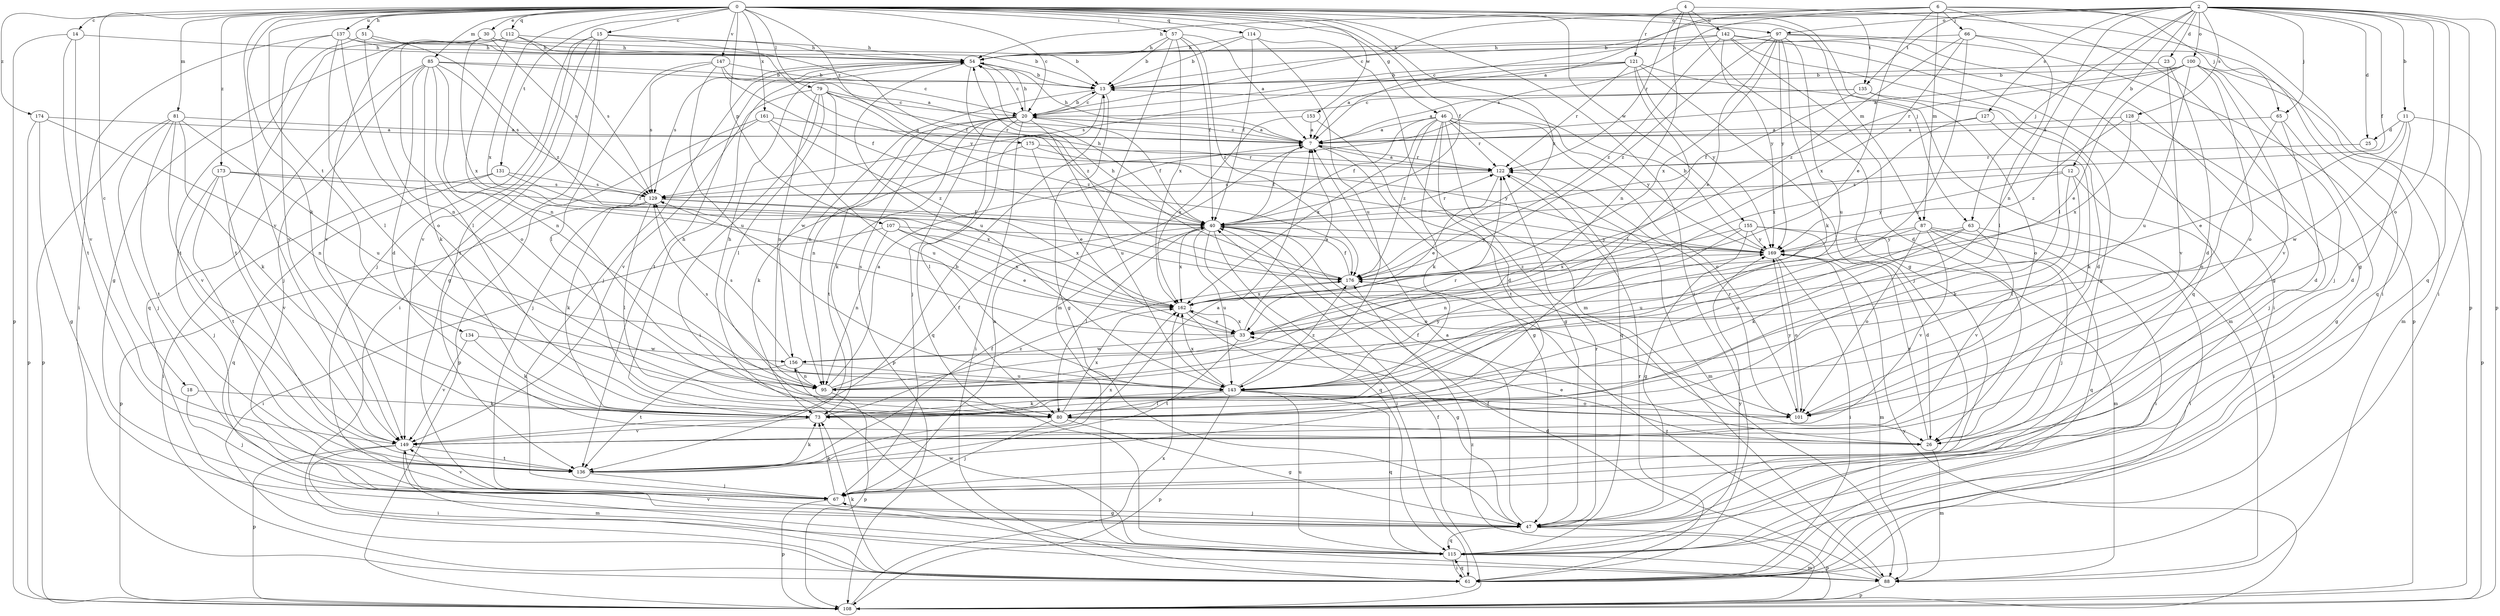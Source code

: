 strict digraph  {
0;
2;
4;
6;
7;
11;
12;
13;
14;
15;
18;
20;
23;
25;
26;
30;
33;
40;
46;
47;
51;
54;
57;
61;
63;
65;
66;
67;
73;
79;
80;
81;
85;
87;
88;
95;
97;
100;
101;
107;
108;
112;
114;
115;
121;
122;
127;
128;
129;
131;
134;
135;
136;
137;
142;
143;
147;
149;
153;
155;
156;
161;
162;
169;
173;
174;
175;
176;
0 -> 14  [label=c];
0 -> 15  [label=c];
0 -> 18  [label=c];
0 -> 20  [label=c];
0 -> 30  [label=e];
0 -> 40  [label=f];
0 -> 46  [label=g];
0 -> 51  [label=h];
0 -> 57  [label=i];
0 -> 61  [label=i];
0 -> 63  [label=j];
0 -> 73  [label=k];
0 -> 79  [label=l];
0 -> 81  [label=m];
0 -> 85  [label=m];
0 -> 87  [label=m];
0 -> 97  [label=o];
0 -> 107  [label=p];
0 -> 112  [label=q];
0 -> 114  [label=q];
0 -> 131  [label=t];
0 -> 134  [label=t];
0 -> 135  [label=t];
0 -> 137  [label=u];
0 -> 147  [label=v];
0 -> 149  [label=v];
0 -> 153  [label=w];
0 -> 155  [label=w];
0 -> 161  [label=x];
0 -> 162  [label=x];
0 -> 173  [label=z];
0 -> 174  [label=z];
0 -> 175  [label=z];
0 -> 176  [label=z];
2 -> 11  [label=b];
2 -> 12  [label=b];
2 -> 13  [label=b];
2 -> 23  [label=d];
2 -> 25  [label=d];
2 -> 40  [label=f];
2 -> 54  [label=h];
2 -> 61  [label=i];
2 -> 63  [label=j];
2 -> 65  [label=j];
2 -> 80  [label=l];
2 -> 95  [label=n];
2 -> 97  [label=o];
2 -> 100  [label=o];
2 -> 101  [label=o];
2 -> 108  [label=p];
2 -> 115  [label=q];
2 -> 127  [label=s];
2 -> 128  [label=s];
2 -> 135  [label=t];
4 -> 47  [label=g];
4 -> 61  [label=i];
4 -> 95  [label=n];
4 -> 121  [label=r];
4 -> 122  [label=r];
4 -> 142  [label=u];
6 -> 7  [label=a];
6 -> 20  [label=c];
6 -> 33  [label=e];
6 -> 47  [label=g];
6 -> 65  [label=j];
6 -> 66  [label=j];
6 -> 87  [label=m];
6 -> 108  [label=p];
6 -> 129  [label=s];
7 -> 20  [label=c];
7 -> 40  [label=f];
7 -> 47  [label=g];
7 -> 54  [label=h];
7 -> 122  [label=r];
11 -> 25  [label=d];
11 -> 26  [label=d];
11 -> 33  [label=e];
11 -> 108  [label=p];
11 -> 156  [label=w];
12 -> 61  [label=i];
12 -> 73  [label=k];
12 -> 80  [label=l];
12 -> 129  [label=s];
12 -> 169  [label=y];
13 -> 20  [label=c];
13 -> 47  [label=g];
13 -> 67  [label=j];
13 -> 95  [label=n];
14 -> 54  [label=h];
14 -> 108  [label=p];
14 -> 136  [label=t];
14 -> 149  [label=v];
15 -> 40  [label=f];
15 -> 47  [label=g];
15 -> 54  [label=h];
15 -> 61  [label=i];
15 -> 67  [label=j];
15 -> 136  [label=t];
15 -> 149  [label=v];
18 -> 67  [label=j];
18 -> 73  [label=k];
20 -> 7  [label=a];
20 -> 13  [label=b];
20 -> 40  [label=f];
20 -> 54  [label=h];
20 -> 61  [label=i];
20 -> 73  [label=k];
20 -> 80  [label=l];
20 -> 95  [label=n];
20 -> 108  [label=p];
20 -> 115  [label=q];
20 -> 136  [label=t];
20 -> 143  [label=u];
23 -> 13  [label=b];
23 -> 26  [label=d];
23 -> 149  [label=v];
25 -> 122  [label=r];
26 -> 33  [label=e];
26 -> 40  [label=f];
26 -> 88  [label=m];
26 -> 169  [label=y];
30 -> 13  [label=b];
30 -> 54  [label=h];
30 -> 129  [label=s];
30 -> 136  [label=t];
30 -> 149  [label=v];
30 -> 162  [label=x];
33 -> 7  [label=a];
33 -> 129  [label=s];
33 -> 136  [label=t];
33 -> 156  [label=w];
33 -> 162  [label=x];
40 -> 54  [label=h];
40 -> 61  [label=i];
40 -> 80  [label=l];
40 -> 101  [label=o];
40 -> 115  [label=q];
40 -> 122  [label=r];
40 -> 143  [label=u];
40 -> 162  [label=x];
40 -> 169  [label=y];
46 -> 7  [label=a];
46 -> 40  [label=f];
46 -> 47  [label=g];
46 -> 73  [label=k];
46 -> 101  [label=o];
46 -> 115  [label=q];
46 -> 122  [label=r];
46 -> 136  [label=t];
46 -> 162  [label=x];
46 -> 169  [label=y];
46 -> 176  [label=z];
47 -> 7  [label=a];
47 -> 67  [label=j];
47 -> 108  [label=p];
47 -> 115  [label=q];
47 -> 122  [label=r];
51 -> 54  [label=h];
51 -> 95  [label=n];
51 -> 136  [label=t];
51 -> 176  [label=z];
54 -> 13  [label=b];
54 -> 20  [label=c];
54 -> 67  [label=j];
54 -> 129  [label=s];
54 -> 136  [label=t];
54 -> 143  [label=u];
54 -> 176  [label=z];
57 -> 7  [label=a];
57 -> 13  [label=b];
57 -> 40  [label=f];
57 -> 54  [label=h];
57 -> 88  [label=m];
57 -> 162  [label=x];
57 -> 176  [label=z];
61 -> 73  [label=k];
61 -> 115  [label=q];
61 -> 122  [label=r];
63 -> 61  [label=i];
63 -> 73  [label=k];
63 -> 143  [label=u];
63 -> 149  [label=v];
63 -> 169  [label=y];
65 -> 7  [label=a];
65 -> 26  [label=d];
65 -> 47  [label=g];
65 -> 101  [label=o];
66 -> 54  [label=h];
66 -> 80  [label=l];
66 -> 115  [label=q];
66 -> 143  [label=u];
66 -> 162  [label=x];
66 -> 176  [label=z];
67 -> 7  [label=a];
67 -> 47  [label=g];
67 -> 73  [label=k];
67 -> 108  [label=p];
67 -> 149  [label=v];
73 -> 54  [label=h];
73 -> 149  [label=v];
73 -> 176  [label=z];
79 -> 20  [label=c];
79 -> 61  [label=i];
79 -> 80  [label=l];
79 -> 95  [label=n];
79 -> 122  [label=r];
79 -> 149  [label=v];
79 -> 156  [label=w];
79 -> 176  [label=z];
80 -> 26  [label=d];
80 -> 47  [label=g];
80 -> 54  [label=h];
80 -> 67  [label=j];
80 -> 162  [label=x];
81 -> 7  [label=a];
81 -> 67  [label=j];
81 -> 73  [label=k];
81 -> 108  [label=p];
81 -> 136  [label=t];
81 -> 143  [label=u];
81 -> 149  [label=v];
85 -> 7  [label=a];
85 -> 13  [label=b];
85 -> 26  [label=d];
85 -> 67  [label=j];
85 -> 73  [label=k];
85 -> 95  [label=n];
85 -> 101  [label=o];
85 -> 115  [label=q];
85 -> 129  [label=s];
87 -> 61  [label=i];
87 -> 67  [label=j];
87 -> 101  [label=o];
87 -> 115  [label=q];
87 -> 143  [label=u];
87 -> 149  [label=v];
87 -> 169  [label=y];
88 -> 40  [label=f];
88 -> 108  [label=p];
88 -> 176  [label=z];
95 -> 7  [label=a];
95 -> 40  [label=f];
95 -> 108  [label=p];
95 -> 122  [label=r];
97 -> 33  [label=e];
97 -> 47  [label=g];
97 -> 54  [label=h];
97 -> 73  [label=k];
97 -> 108  [label=p];
97 -> 143  [label=u];
97 -> 162  [label=x];
97 -> 169  [label=y];
97 -> 176  [label=z];
100 -> 7  [label=a];
100 -> 13  [label=b];
100 -> 33  [label=e];
100 -> 67  [label=j];
100 -> 88  [label=m];
100 -> 101  [label=o];
100 -> 122  [label=r];
100 -> 143  [label=u];
100 -> 149  [label=v];
101 -> 122  [label=r];
101 -> 169  [label=y];
107 -> 33  [label=e];
107 -> 61  [label=i];
107 -> 95  [label=n];
107 -> 162  [label=x];
107 -> 169  [label=y];
108 -> 40  [label=f];
108 -> 162  [label=x];
108 -> 169  [label=y];
108 -> 176  [label=z];
112 -> 47  [label=g];
112 -> 54  [label=h];
112 -> 80  [label=l];
112 -> 95  [label=n];
112 -> 129  [label=s];
112 -> 169  [label=y];
114 -> 13  [label=b];
114 -> 40  [label=f];
114 -> 54  [label=h];
114 -> 88  [label=m];
114 -> 143  [label=u];
115 -> 61  [label=i];
115 -> 88  [label=m];
115 -> 143  [label=u];
115 -> 149  [label=v];
115 -> 156  [label=w];
115 -> 169  [label=y];
121 -> 7  [label=a];
121 -> 13  [label=b];
121 -> 67  [label=j];
121 -> 80  [label=l];
121 -> 88  [label=m];
121 -> 122  [label=r];
121 -> 129  [label=s];
121 -> 169  [label=y];
122 -> 7  [label=a];
122 -> 33  [label=e];
122 -> 88  [label=m];
122 -> 129  [label=s];
127 -> 7  [label=a];
127 -> 73  [label=k];
127 -> 162  [label=x];
128 -> 7  [label=a];
128 -> 67  [label=j];
128 -> 162  [label=x];
128 -> 176  [label=z];
129 -> 40  [label=f];
129 -> 73  [label=k];
129 -> 80  [label=l];
129 -> 108  [label=p];
129 -> 162  [label=x];
131 -> 61  [label=i];
131 -> 115  [label=q];
131 -> 129  [label=s];
131 -> 162  [label=x];
134 -> 73  [label=k];
134 -> 149  [label=v];
134 -> 156  [label=w];
135 -> 7  [label=a];
135 -> 20  [label=c];
135 -> 26  [label=d];
135 -> 40  [label=f];
135 -> 101  [label=o];
136 -> 7  [label=a];
136 -> 40  [label=f];
136 -> 67  [label=j];
136 -> 73  [label=k];
136 -> 162  [label=x];
137 -> 13  [label=b];
137 -> 54  [label=h];
137 -> 61  [label=i];
137 -> 80  [label=l];
137 -> 101  [label=o];
137 -> 149  [label=v];
142 -> 20  [label=c];
142 -> 26  [label=d];
142 -> 47  [label=g];
142 -> 54  [label=h];
142 -> 61  [label=i];
142 -> 115  [label=q];
142 -> 169  [label=y];
142 -> 176  [label=z];
143 -> 73  [label=k];
143 -> 80  [label=l];
143 -> 101  [label=o];
143 -> 108  [label=p];
143 -> 115  [label=q];
143 -> 129  [label=s];
143 -> 162  [label=x];
143 -> 169  [label=y];
143 -> 176  [label=z];
147 -> 13  [label=b];
147 -> 20  [label=c];
147 -> 40  [label=f];
147 -> 80  [label=l];
147 -> 129  [label=s];
147 -> 143  [label=u];
149 -> 13  [label=b];
149 -> 61  [label=i];
149 -> 88  [label=m];
149 -> 108  [label=p];
149 -> 136  [label=t];
153 -> 7  [label=a];
153 -> 26  [label=d];
153 -> 162  [label=x];
155 -> 26  [label=d];
155 -> 47  [label=g];
155 -> 88  [label=m];
155 -> 95  [label=n];
155 -> 162  [label=x];
155 -> 169  [label=y];
156 -> 95  [label=n];
156 -> 129  [label=s];
156 -> 136  [label=t];
156 -> 143  [label=u];
161 -> 7  [label=a];
161 -> 67  [label=j];
161 -> 108  [label=p];
161 -> 143  [label=u];
161 -> 176  [label=z];
162 -> 33  [label=e];
162 -> 47  [label=g];
169 -> 13  [label=b];
169 -> 61  [label=i];
169 -> 88  [label=m];
169 -> 101  [label=o];
169 -> 176  [label=z];
173 -> 40  [label=f];
173 -> 67  [label=j];
173 -> 129  [label=s];
173 -> 136  [label=t];
173 -> 149  [label=v];
174 -> 7  [label=a];
174 -> 47  [label=g];
174 -> 95  [label=n];
174 -> 108  [label=p];
175 -> 33  [label=e];
175 -> 73  [label=k];
175 -> 122  [label=r];
175 -> 169  [label=y];
176 -> 40  [label=f];
176 -> 54  [label=h];
176 -> 162  [label=x];
}

